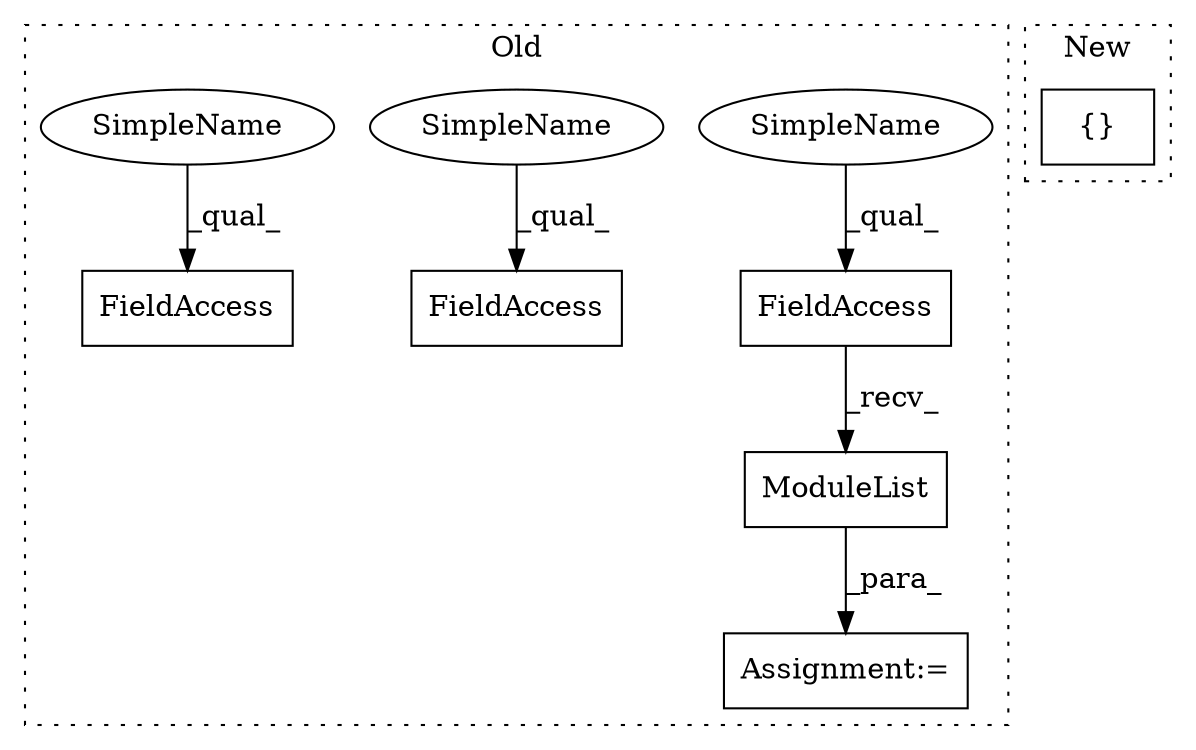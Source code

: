 digraph G {
subgraph cluster0 {
1 [label="ModuleList" a="32" s="6037" l="12" shape="box"];
3 [label="FieldAccess" a="22" s="6028" l="8" shape="box"];
4 [label="Assignment:=" a="7" s="5953" l="7" shape="box"];
5 [label="FieldAccess" a="22" s="5960" l="8" shape="box"];
6 [label="FieldAccess" a="22" s="5994" l="8" shape="box"];
7 [label="SimpleName" a="42" s="6028" l="5" shape="ellipse"];
8 [label="SimpleName" a="42" s="5960" l="5" shape="ellipse"];
9 [label="SimpleName" a="42" s="5994" l="5" shape="ellipse"];
label = "Old";
style="dotted";
}
subgraph cluster1 {
2 [label="{}" a="4" s="6003,6041" l="10,2" shape="box"];
label = "New";
style="dotted";
}
1 -> 4 [label="_para_"];
3 -> 1 [label="_recv_"];
7 -> 3 [label="_qual_"];
8 -> 5 [label="_qual_"];
9 -> 6 [label="_qual_"];
}